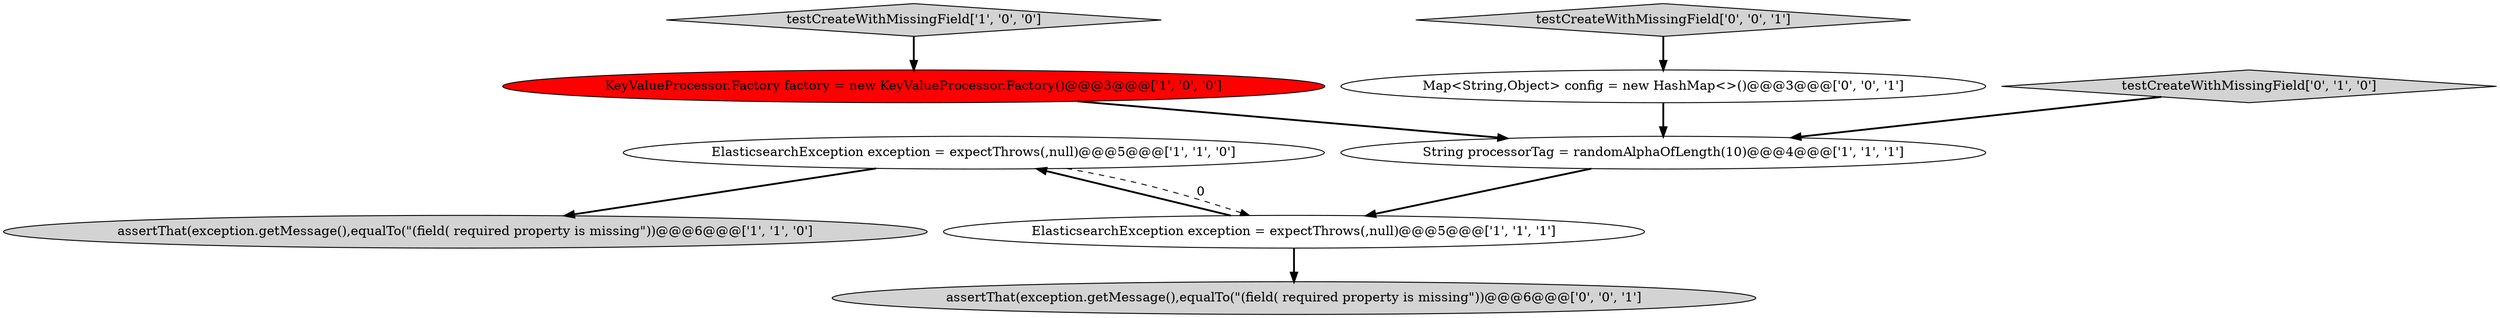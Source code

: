 digraph {
0 [style = filled, label = "ElasticsearchException exception = expectThrows(,null)@@@5@@@['1', '1', '0']", fillcolor = white, shape = ellipse image = "AAA0AAABBB1BBB"];
3 [style = filled, label = "KeyValueProcessor.Factory factory = new KeyValueProcessor.Factory()@@@3@@@['1', '0', '0']", fillcolor = red, shape = ellipse image = "AAA1AAABBB1BBB"];
5 [style = filled, label = "ElasticsearchException exception = expectThrows(,null)@@@5@@@['1', '1', '1']", fillcolor = white, shape = ellipse image = "AAA0AAABBB1BBB"];
7 [style = filled, label = "Map<String,Object> config = new HashMap<>()@@@3@@@['0', '0', '1']", fillcolor = white, shape = ellipse image = "AAA0AAABBB3BBB"];
4 [style = filled, label = "testCreateWithMissingField['1', '0', '0']", fillcolor = lightgray, shape = diamond image = "AAA0AAABBB1BBB"];
8 [style = filled, label = "testCreateWithMissingField['0', '0', '1']", fillcolor = lightgray, shape = diamond image = "AAA0AAABBB3BBB"];
2 [style = filled, label = "assertThat(exception.getMessage(),equalTo(\"(field( required property is missing\"))@@@6@@@['1', '1', '0']", fillcolor = lightgray, shape = ellipse image = "AAA0AAABBB1BBB"];
9 [style = filled, label = "assertThat(exception.getMessage(),equalTo(\"(field( required property is missing\"))@@@6@@@['0', '0', '1']", fillcolor = lightgray, shape = ellipse image = "AAA0AAABBB3BBB"];
6 [style = filled, label = "testCreateWithMissingField['0', '1', '0']", fillcolor = lightgray, shape = diamond image = "AAA0AAABBB2BBB"];
1 [style = filled, label = "String processorTag = randomAlphaOfLength(10)@@@4@@@['1', '1', '1']", fillcolor = white, shape = ellipse image = "AAA0AAABBB1BBB"];
1->5 [style = bold, label=""];
6->1 [style = bold, label=""];
4->3 [style = bold, label=""];
7->1 [style = bold, label=""];
5->0 [style = bold, label=""];
3->1 [style = bold, label=""];
5->9 [style = bold, label=""];
0->5 [style = dashed, label="0"];
8->7 [style = bold, label=""];
0->2 [style = bold, label=""];
}

